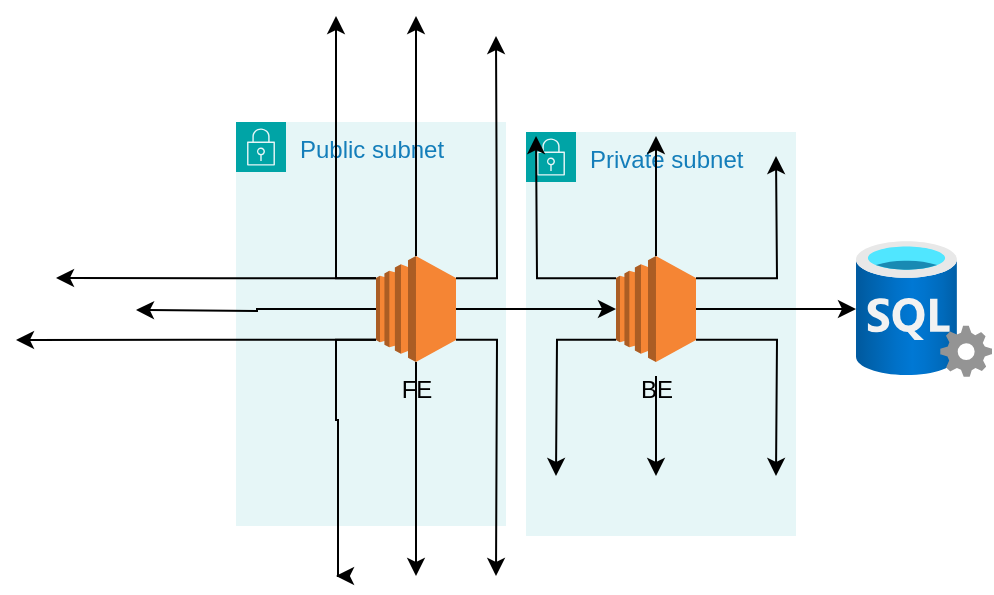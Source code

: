 <mxfile version="24.6.4" type="github">
  <diagram name="Page-1" id="l7oIzFJZzcnThmX-o-Os">
    <mxGraphModel dx="1207" dy="439" grid="1" gridSize="10" guides="1" tooltips="1" connect="1" arrows="1" fold="1" page="1" pageScale="1" pageWidth="850" pageHeight="1100" math="0" shadow="0">
      <root>
        <mxCell id="0" />
        <mxCell id="1" parent="0" />
        <mxCell id="OCcm590D2mKNjBmVa204-20" value="Public subnet" style="points=[[0,0],[0.25,0],[0.5,0],[0.75,0],[1,0],[1,0.25],[1,0.5],[1,0.75],[1,1],[0.75,1],[0.5,1],[0.25,1],[0,1],[0,0.75],[0,0.5],[0,0.25]];outlineConnect=0;gradientColor=none;html=1;whiteSpace=wrap;fontSize=12;fontStyle=0;container=1;pointerEvents=0;collapsible=0;recursiveResize=0;shape=mxgraph.aws4.group;grIcon=mxgraph.aws4.group_security_group;grStroke=0;strokeColor=#00A4A6;fillColor=#E6F6F7;verticalAlign=top;align=left;spacingLeft=30;fontColor=#147EBA;dashed=0;" vertex="1" parent="1">
          <mxGeometry x="210" y="103" width="135" height="202" as="geometry" />
        </mxCell>
        <mxCell id="OCcm590D2mKNjBmVa204-19" value="Private subnet" style="points=[[0,0],[0.25,0],[0.5,0],[0.75,0],[1,0],[1,0.25],[1,0.5],[1,0.75],[1,1],[0.75,1],[0.5,1],[0.25,1],[0,1],[0,0.75],[0,0.5],[0,0.25]];outlineConnect=0;gradientColor=none;html=1;whiteSpace=wrap;fontSize=12;fontStyle=0;container=1;pointerEvents=0;collapsible=0;recursiveResize=0;shape=mxgraph.aws4.group;grIcon=mxgraph.aws4.group_security_group;grStroke=0;strokeColor=#00A4A6;fillColor=#E6F6F7;verticalAlign=top;align=left;spacingLeft=30;fontColor=#147EBA;dashed=0;" vertex="1" parent="1">
          <mxGeometry x="355" y="108" width="135" height="202" as="geometry" />
        </mxCell>
        <mxCell id="OCcm590D2mKNjBmVa204-10" style="edgeStyle=orthogonalEdgeStyle;rounded=0;orthogonalLoop=1;jettySize=auto;html=1;exitX=0.5;exitY=1;exitDx=0;exitDy=0;exitPerimeter=0;" edge="1" parent="1" source="OCcm590D2mKNjBmVa204-1">
          <mxGeometry relative="1" as="geometry">
            <mxPoint x="300" y="330" as="targetPoint" />
          </mxGeometry>
        </mxCell>
        <mxCell id="OCcm590D2mKNjBmVa204-11" style="edgeStyle=orthogonalEdgeStyle;rounded=0;orthogonalLoop=1;jettySize=auto;html=1;exitX=0;exitY=0.79;exitDx=0;exitDy=0;exitPerimeter=0;" edge="1" parent="1" source="OCcm590D2mKNjBmVa204-1">
          <mxGeometry relative="1" as="geometry">
            <mxPoint x="260" y="330" as="targetPoint" />
            <Array as="points">
              <mxPoint x="260" y="212" />
              <mxPoint x="260" y="252" />
              <mxPoint x="261" y="252" />
            </Array>
          </mxGeometry>
        </mxCell>
        <mxCell id="OCcm590D2mKNjBmVa204-12" style="edgeStyle=orthogonalEdgeStyle;rounded=0;orthogonalLoop=1;jettySize=auto;html=1;exitX=1;exitY=0.79;exitDx=0;exitDy=0;exitPerimeter=0;" edge="1" parent="1" source="OCcm590D2mKNjBmVa204-1">
          <mxGeometry relative="1" as="geometry">
            <mxPoint x="340" y="330" as="targetPoint" />
          </mxGeometry>
        </mxCell>
        <mxCell id="OCcm590D2mKNjBmVa204-13" style="edgeStyle=orthogonalEdgeStyle;rounded=0;orthogonalLoop=1;jettySize=auto;html=1;exitX=1;exitY=0.21;exitDx=0;exitDy=0;exitPerimeter=0;" edge="1" parent="1" source="OCcm590D2mKNjBmVa204-1">
          <mxGeometry relative="1" as="geometry">
            <mxPoint x="340" y="60" as="targetPoint" />
          </mxGeometry>
        </mxCell>
        <mxCell id="OCcm590D2mKNjBmVa204-14" style="edgeStyle=orthogonalEdgeStyle;rounded=0;orthogonalLoop=1;jettySize=auto;html=1;exitX=0.5;exitY=0;exitDx=0;exitDy=0;exitPerimeter=0;" edge="1" parent="1" source="OCcm590D2mKNjBmVa204-1">
          <mxGeometry relative="1" as="geometry">
            <mxPoint x="300" y="50" as="targetPoint" />
          </mxGeometry>
        </mxCell>
        <mxCell id="OCcm590D2mKNjBmVa204-15" style="edgeStyle=orthogonalEdgeStyle;rounded=0;orthogonalLoop=1;jettySize=auto;html=1;exitX=0;exitY=0.21;exitDx=0;exitDy=0;exitPerimeter=0;" edge="1" parent="1" source="OCcm590D2mKNjBmVa204-1">
          <mxGeometry relative="1" as="geometry">
            <mxPoint x="260" y="50" as="targetPoint" />
          </mxGeometry>
        </mxCell>
        <mxCell id="OCcm590D2mKNjBmVa204-16" style="edgeStyle=orthogonalEdgeStyle;rounded=0;orthogonalLoop=1;jettySize=auto;html=1;exitX=0;exitY=0.5;exitDx=0;exitDy=0;exitPerimeter=0;" edge="1" parent="1" source="OCcm590D2mKNjBmVa204-1">
          <mxGeometry relative="1" as="geometry">
            <mxPoint x="160" y="197" as="targetPoint" />
          </mxGeometry>
        </mxCell>
        <mxCell id="OCcm590D2mKNjBmVa204-17" style="edgeStyle=orthogonalEdgeStyle;rounded=0;orthogonalLoop=1;jettySize=auto;html=1;exitX=0;exitY=0.21;exitDx=0;exitDy=0;exitPerimeter=0;" edge="1" parent="1" source="OCcm590D2mKNjBmVa204-1">
          <mxGeometry relative="1" as="geometry">
            <mxPoint x="120" y="181" as="targetPoint" />
          </mxGeometry>
        </mxCell>
        <mxCell id="OCcm590D2mKNjBmVa204-18" style="edgeStyle=orthogonalEdgeStyle;rounded=0;orthogonalLoop=1;jettySize=auto;html=1;exitX=0;exitY=0.79;exitDx=0;exitDy=0;exitPerimeter=0;" edge="1" parent="1" source="OCcm590D2mKNjBmVa204-1">
          <mxGeometry relative="1" as="geometry">
            <mxPoint x="100" y="212" as="targetPoint" />
          </mxGeometry>
        </mxCell>
        <mxCell id="OCcm590D2mKNjBmVa204-21" style="edgeStyle=orthogonalEdgeStyle;rounded=0;orthogonalLoop=1;jettySize=auto;html=1;exitX=1;exitY=0.5;exitDx=0;exitDy=0;exitPerimeter=0;" edge="1" parent="1" source="OCcm590D2mKNjBmVa204-1" target="OCcm590D2mKNjBmVa204-2">
          <mxGeometry relative="1" as="geometry" />
        </mxCell>
        <mxCell id="OCcm590D2mKNjBmVa204-1" value="FE" style="outlineConnect=0;dashed=0;verticalLabelPosition=bottom;verticalAlign=top;align=center;html=1;shape=mxgraph.aws3.ec2;fillColor=#F58534;gradientColor=none;" vertex="1" parent="1">
          <mxGeometry x="280" y="170" width="40" height="53" as="geometry" />
        </mxCell>
        <mxCell id="OCcm590D2mKNjBmVa204-4" style="edgeStyle=orthogonalEdgeStyle;rounded=0;orthogonalLoop=1;jettySize=auto;html=1;exitX=0.5;exitY=0;exitDx=0;exitDy=0;exitPerimeter=0;" edge="1" parent="1" source="OCcm590D2mKNjBmVa204-2">
          <mxGeometry relative="1" as="geometry">
            <mxPoint x="420" y="110" as="targetPoint" />
          </mxGeometry>
        </mxCell>
        <mxCell id="OCcm590D2mKNjBmVa204-5" style="edgeStyle=orthogonalEdgeStyle;rounded=0;orthogonalLoop=1;jettySize=auto;html=1;" edge="1" parent="1">
          <mxGeometry relative="1" as="geometry">
            <mxPoint x="420" y="280" as="targetPoint" />
            <mxPoint x="420" y="230" as="sourcePoint" />
          </mxGeometry>
        </mxCell>
        <mxCell id="OCcm590D2mKNjBmVa204-6" style="edgeStyle=orthogonalEdgeStyle;rounded=0;orthogonalLoop=1;jettySize=auto;html=1;exitX=1;exitY=0.21;exitDx=0;exitDy=0;exitPerimeter=0;" edge="1" parent="1" source="OCcm590D2mKNjBmVa204-2">
          <mxGeometry relative="1" as="geometry">
            <mxPoint x="480" y="120" as="targetPoint" />
          </mxGeometry>
        </mxCell>
        <mxCell id="OCcm590D2mKNjBmVa204-7" style="edgeStyle=orthogonalEdgeStyle;rounded=0;orthogonalLoop=1;jettySize=auto;html=1;exitX=1;exitY=0.79;exitDx=0;exitDy=0;exitPerimeter=0;" edge="1" parent="1" source="OCcm590D2mKNjBmVa204-2">
          <mxGeometry relative="1" as="geometry">
            <mxPoint x="480" y="280" as="targetPoint" />
          </mxGeometry>
        </mxCell>
        <mxCell id="OCcm590D2mKNjBmVa204-8" style="edgeStyle=orthogonalEdgeStyle;rounded=0;orthogonalLoop=1;jettySize=auto;html=1;exitX=0;exitY=0.79;exitDx=0;exitDy=0;exitPerimeter=0;" edge="1" parent="1" source="OCcm590D2mKNjBmVa204-2">
          <mxGeometry relative="1" as="geometry">
            <mxPoint x="370" y="280" as="targetPoint" />
          </mxGeometry>
        </mxCell>
        <mxCell id="OCcm590D2mKNjBmVa204-9" style="edgeStyle=orthogonalEdgeStyle;rounded=0;orthogonalLoop=1;jettySize=auto;html=1;exitX=0;exitY=0.21;exitDx=0;exitDy=0;exitPerimeter=0;" edge="1" parent="1" source="OCcm590D2mKNjBmVa204-2">
          <mxGeometry relative="1" as="geometry">
            <mxPoint x="360" y="110" as="targetPoint" />
          </mxGeometry>
        </mxCell>
        <mxCell id="OCcm590D2mKNjBmVa204-22" style="edgeStyle=orthogonalEdgeStyle;rounded=0;orthogonalLoop=1;jettySize=auto;html=1;exitX=1;exitY=0.5;exitDx=0;exitDy=0;exitPerimeter=0;" edge="1" parent="1" source="OCcm590D2mKNjBmVa204-2" target="OCcm590D2mKNjBmVa204-3">
          <mxGeometry relative="1" as="geometry" />
        </mxCell>
        <mxCell id="OCcm590D2mKNjBmVa204-2" value="BE" style="outlineConnect=0;dashed=0;verticalLabelPosition=bottom;verticalAlign=top;align=center;html=1;shape=mxgraph.aws3.ec2;fillColor=#F58534;gradientColor=none;" vertex="1" parent="1">
          <mxGeometry x="400" y="170" width="40" height="53" as="geometry" />
        </mxCell>
        <mxCell id="OCcm590D2mKNjBmVa204-3" value="" style="image;aspect=fixed;html=1;points=[];align=center;fontSize=12;image=img/lib/azure2/databases/SQL_Server.svg;" vertex="1" parent="1">
          <mxGeometry x="520" y="162.5" width="68" height="68" as="geometry" />
        </mxCell>
      </root>
    </mxGraphModel>
  </diagram>
</mxfile>
